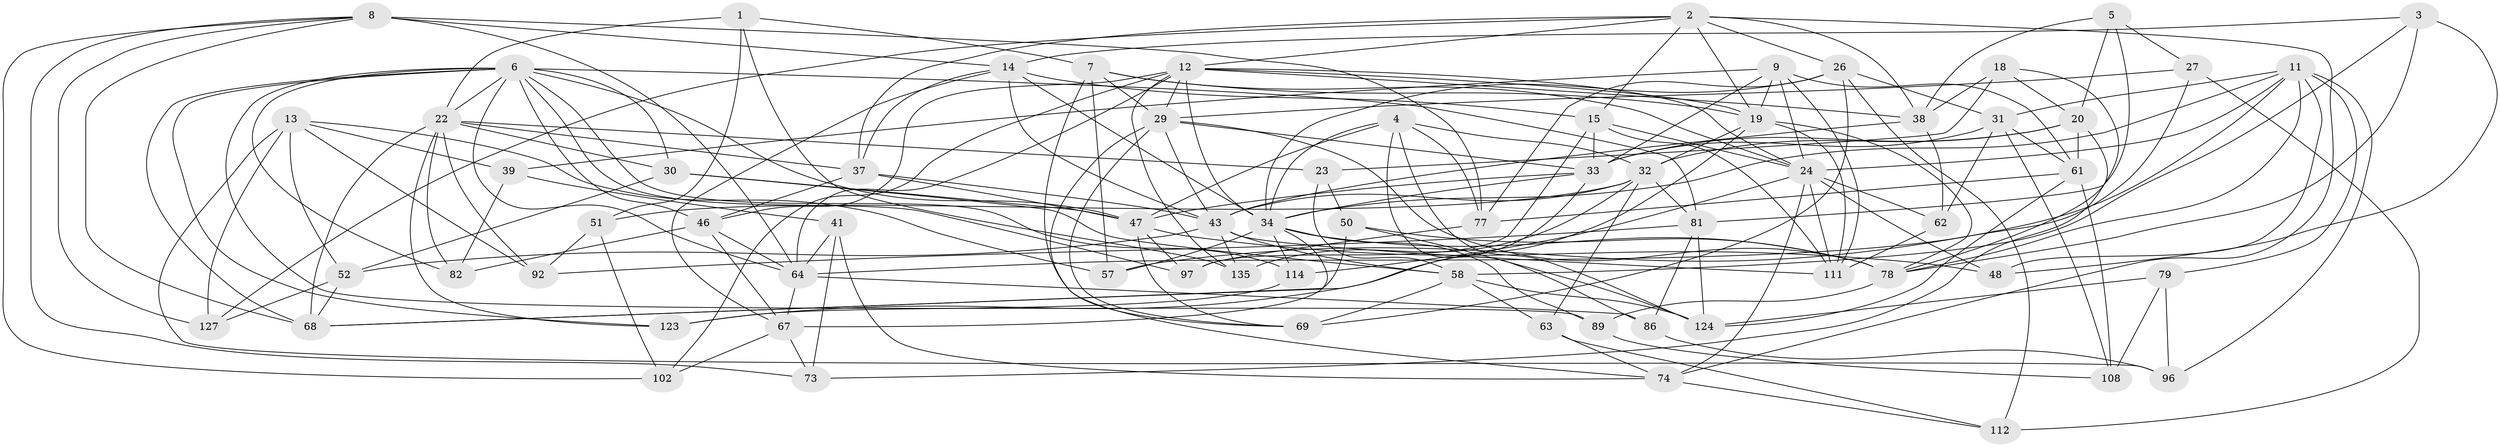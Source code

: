 // original degree distribution, {4: 1.0}
// Generated by graph-tools (version 1.1) at 2025/20/03/04/25 18:20:50]
// undirected, 69 vertices, 199 edges
graph export_dot {
graph [start="1"]
  node [color=gray90,style=filled];
  1;
  2 [super="+76+35"];
  3;
  4 [super="+113"];
  5;
  6 [super="+56+72+45"];
  7 [super="+21"];
  8 [super="+10"];
  9 [super="+53"];
  11 [super="+105+104"];
  12 [super="+36+103+119"];
  13 [super="+115"];
  14 [super="+70+75"];
  15 [super="+16"];
  18;
  19 [super="+55"];
  20 [super="+42"];
  22 [super="+129+28+90"];
  23;
  24 [super="+83+25+84"];
  26 [super="+40"];
  27;
  29 [super="+71"];
  30 [super="+101"];
  31 [super="+44"];
  32 [super="+117+60"];
  33 [super="+125+49"];
  34 [super="+106+85"];
  37 [super="+59+134"];
  38 [super="+120"];
  39;
  41;
  43 [super="+109+65+88"];
  46 [super="+110"];
  47 [super="+80+54"];
  48;
  50;
  51;
  52 [super="+87"];
  57;
  58 [super="+100+132"];
  61 [super="+91"];
  62;
  63;
  64 [super="+66"];
  67 [super="+118"];
  68 [super="+130"];
  69 [super="+126"];
  73;
  74 [super="+133"];
  77 [super="+122"];
  78 [super="+93+98"];
  79;
  81 [super="+138"];
  82;
  86;
  89;
  92;
  96;
  97;
  102;
  108;
  111 [super="+128"];
  112;
  114;
  123;
  124 [super="+131"];
  127;
  135;
  1 -- 22;
  1 -- 135;
  1 -- 51;
  1 -- 7;
  2 -- 19;
  2 -- 127;
  2 -- 12;
  2 -- 74;
  2 -- 15;
  2 -- 38;
  2 -- 26;
  2 -- 37;
  3 -- 48;
  3 -- 78;
  3 -- 58;
  3 -- 14;
  4 -- 86;
  4 -- 47;
  4 -- 34;
  4 -- 32;
  4 -- 124;
  4 -- 77;
  5 -- 27;
  5 -- 38;
  5 -- 81;
  5 -- 20;
  6 -- 81;
  6 -- 46;
  6 -- 89;
  6 -- 82;
  6 -- 97;
  6 -- 114;
  6 -- 22;
  6 -- 123;
  6 -- 47;
  6 -- 64;
  6 -- 68;
  6 -- 30;
  7 -- 24;
  7 -- 69;
  7 -- 29;
  7 -- 19;
  7 -- 57;
  8 -- 102;
  8 -- 14;
  8 -- 64;
  8 -- 68;
  8 -- 73;
  8 -- 77 [weight=2];
  8 -- 127;
  9 -- 39;
  9 -- 33;
  9 -- 24;
  9 -- 61;
  9 -- 111;
  9 -- 19;
  11 -- 96;
  11 -- 24;
  11 -- 48;
  11 -- 34;
  11 -- 78;
  11 -- 79;
  11 -- 64;
  11 -- 31;
  12 -- 19;
  12 -- 46;
  12 -- 135;
  12 -- 64;
  12 -- 38;
  12 -- 24;
  12 -- 102;
  12 -- 29;
  12 -- 34;
  13 -- 96;
  13 -- 39;
  13 -- 127;
  13 -- 57;
  13 -- 92;
  13 -- 52;
  14 -- 15;
  14 -- 37;
  14 -- 67;
  14 -- 34 [weight=2];
  14 -- 43;
  15 -- 97;
  15 -- 24;
  15 -- 33;
  15 -- 111;
  18 -- 23;
  18 -- 38;
  18 -- 78;
  18 -- 20;
  19 -- 32;
  19 -- 68;
  19 -- 78;
  19 -- 111;
  20 -- 73;
  20 -- 32;
  20 -- 61;
  20 -- 33;
  22 -- 92;
  22 -- 23;
  22 -- 30 [weight=2];
  22 -- 37;
  22 -- 82;
  22 -- 123;
  22 -- 68;
  23 -- 50;
  23 -- 58;
  24 -- 74;
  24 -- 114;
  24 -- 48;
  24 -- 62;
  24 -- 111;
  26 -- 77;
  26 -- 112;
  26 -- 69;
  26 -- 31;
  26 -- 34;
  27 -- 57;
  27 -- 29;
  27 -- 112;
  29 -- 33;
  29 -- 78;
  29 -- 69;
  29 -- 74;
  29 -- 43;
  30 -- 58;
  30 -- 52;
  30 -- 47;
  31 -- 108;
  31 -- 62;
  31 -- 61;
  31 -- 33;
  32 -- 135;
  32 -- 43;
  32 -- 51;
  32 -- 81;
  32 -- 63;
  33 -- 123;
  33 -- 34;
  33 -- 47;
  34 -- 89;
  34 -- 57;
  34 -- 67;
  34 -- 114;
  34 -- 78;
  37 -- 46;
  37 -- 43;
  37 -- 47;
  38 -- 62;
  38 -- 43;
  39 -- 41;
  39 -- 82;
  41 -- 73;
  41 -- 64;
  41 -- 74;
  43 -- 135;
  43 -- 52 [weight=2];
  43 -- 58;
  43 -- 111;
  46 -- 82;
  46 -- 64;
  46 -- 67;
  47 -- 48;
  47 -- 69;
  47 -- 97;
  50 -- 124;
  50 -- 78;
  50 -- 68;
  51 -- 92;
  51 -- 102;
  52 -- 127;
  52 -- 68;
  58 -- 124;
  58 -- 63;
  58 -- 69 [weight=2];
  61 -- 124;
  61 -- 108;
  61 -- 77;
  62 -- 111;
  63 -- 112;
  63 -- 74;
  64 -- 67;
  64 -- 86;
  67 -- 73;
  67 -- 102;
  74 -- 112;
  77 -- 97;
  78 -- 89;
  79 -- 124;
  79 -- 96;
  79 -- 108;
  81 -- 86;
  81 -- 124;
  81 -- 92;
  86 -- 96;
  89 -- 108;
  114 -- 123;
}
